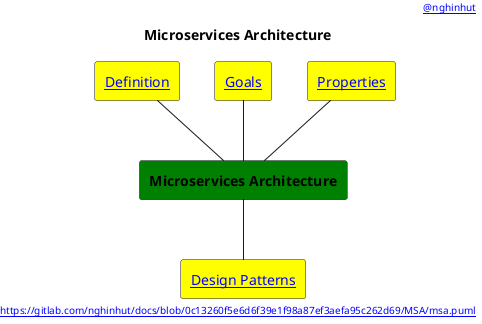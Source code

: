 @startuml
'-----START auto generated metadata please keep comment here to allow auto update-----
'-----DON'T EDIT THIS SECTION, INSTEAD RE-RUN prebuild.sh TO UPDATE-----
header [[https://www.nghinhut.dev?from=http%5C%3A%5C%2F%5C%2Fwww%5C.plantuml%5C.com%5C%2Fplantuml%5C%2Fproxy%3Ffmt%3Dsvg%5C%26src%3Dhttps%5C%3A%5C%2F%5C%2Fgitlab%5C.com%5C%2Fnghinhut%5C%2Fdocs%5C%2Fraw%5C%2F0c13260f5e6d6f39e1f98a87ef3aefa95c262d69%5C%2FMSA%5C%2Fmsa%5C.puml%0A @nghinhut]]
footer [[http://www.plantuml.com/plantuml/proxy?fmt=svg&src=https://gitlab.com/nghinhut/docs/raw/0c13260f5e6d6f39e1f98a87ef3aefa95c262d69/MSA/msa.puml https://gitlab.com/nghinhut/docs/blob/0c13260f5e6d6f39e1f98a87ef3aefa95c262d69/MSA/msa.puml]]
'-----END auto generated metadata please keep comment here to allow auto update-----
title Microservices Architecture

!$REPO_URL = "https://gitlab.com/nghinhut/docs/raw/master/MSA"
!$PLANTUML_PROXY_URL = "http://www.plantuml.com/plantuml/proxy"
!$BASE_URL = $PLANTUML_PROXY_URL + "?fmt=svg&src=" + $REPO_URL

rectangle "<b>Microservices Architecture" as msa #green

rectangle "[[# Definition]]" as definition #yellow
rectangle "[[$BASE_URL/msa-goals.puml Goals]]" as goals #yellow
rectangle "[[$BASE_URL/msa-properties.puml Properties]]" as properties #yellow
rectangle "[[$BASE_URL/msa-design-patterns.puml Design Patterns]]" as design_patterns #yellow

definition -- msa
goals -- msa
properties -- msa
msa -- design_patterns

@enduml